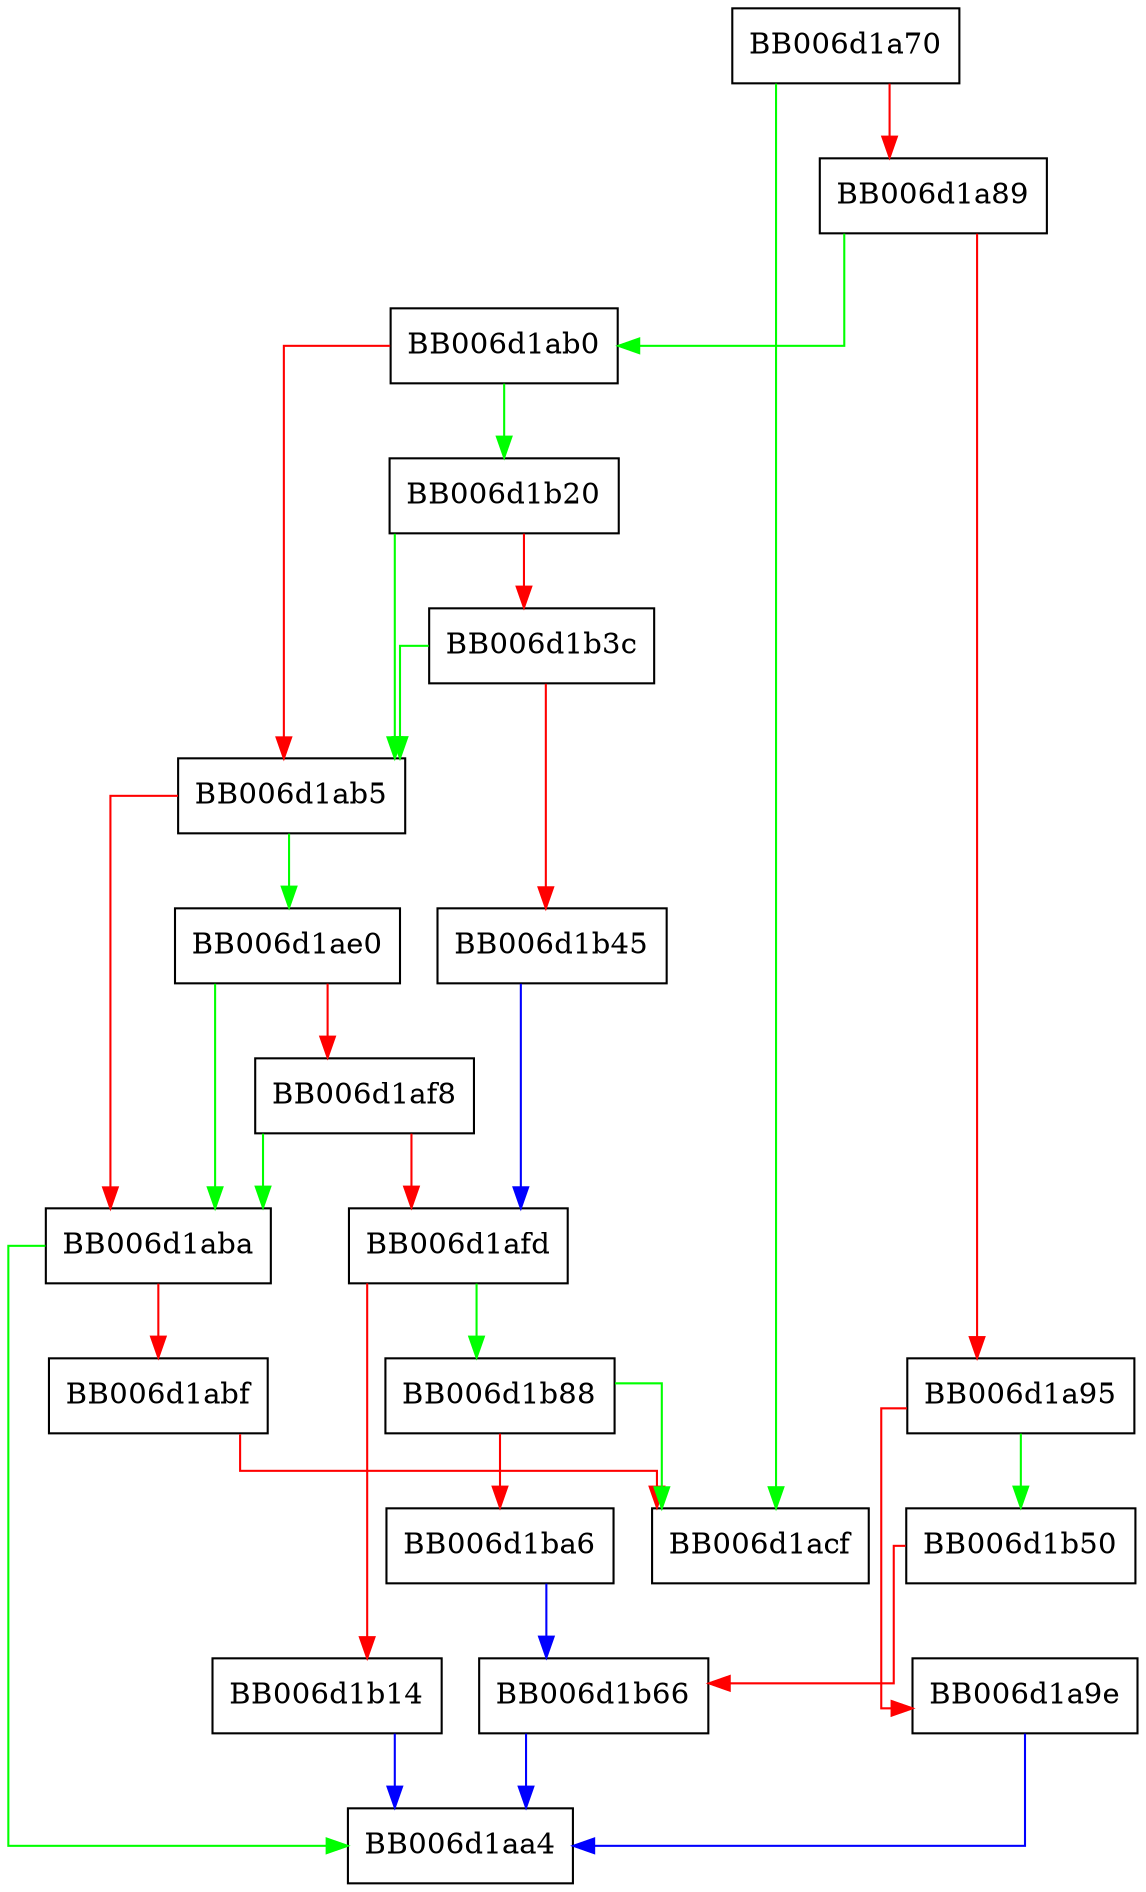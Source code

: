 digraph dh_match {
  node [shape="box"];
  graph [splines=ortho];
  BB006d1a70 -> BB006d1acf [color="green"];
  BB006d1a70 -> BB006d1a89 [color="red"];
  BB006d1a89 -> BB006d1ab0 [color="green"];
  BB006d1a89 -> BB006d1a95 [color="red"];
  BB006d1a95 -> BB006d1b50 [color="green"];
  BB006d1a95 -> BB006d1a9e [color="red"];
  BB006d1a9e -> BB006d1aa4 [color="blue"];
  BB006d1ab0 -> BB006d1b20 [color="green"];
  BB006d1ab0 -> BB006d1ab5 [color="red"];
  BB006d1ab5 -> BB006d1ae0 [color="green"];
  BB006d1ab5 -> BB006d1aba [color="red"];
  BB006d1aba -> BB006d1aa4 [color="green"];
  BB006d1aba -> BB006d1abf [color="red"];
  BB006d1abf -> BB006d1acf [color="red"];
  BB006d1ae0 -> BB006d1aba [color="green"];
  BB006d1ae0 -> BB006d1af8 [color="red"];
  BB006d1af8 -> BB006d1aba [color="green"];
  BB006d1af8 -> BB006d1afd [color="red"];
  BB006d1afd -> BB006d1b88 [color="green"];
  BB006d1afd -> BB006d1b14 [color="red"];
  BB006d1b14 -> BB006d1aa4 [color="blue"];
  BB006d1b20 -> BB006d1ab5 [color="green"];
  BB006d1b20 -> BB006d1b3c [color="red"];
  BB006d1b3c -> BB006d1ab5 [color="green"];
  BB006d1b3c -> BB006d1b45 [color="red"];
  BB006d1b45 -> BB006d1afd [color="blue"];
  BB006d1b50 -> BB006d1b66 [color="red"];
  BB006d1b66 -> BB006d1aa4 [color="blue"];
  BB006d1b88 -> BB006d1acf [color="green"];
  BB006d1b88 -> BB006d1ba6 [color="red"];
  BB006d1ba6 -> BB006d1b66 [color="blue"];
}